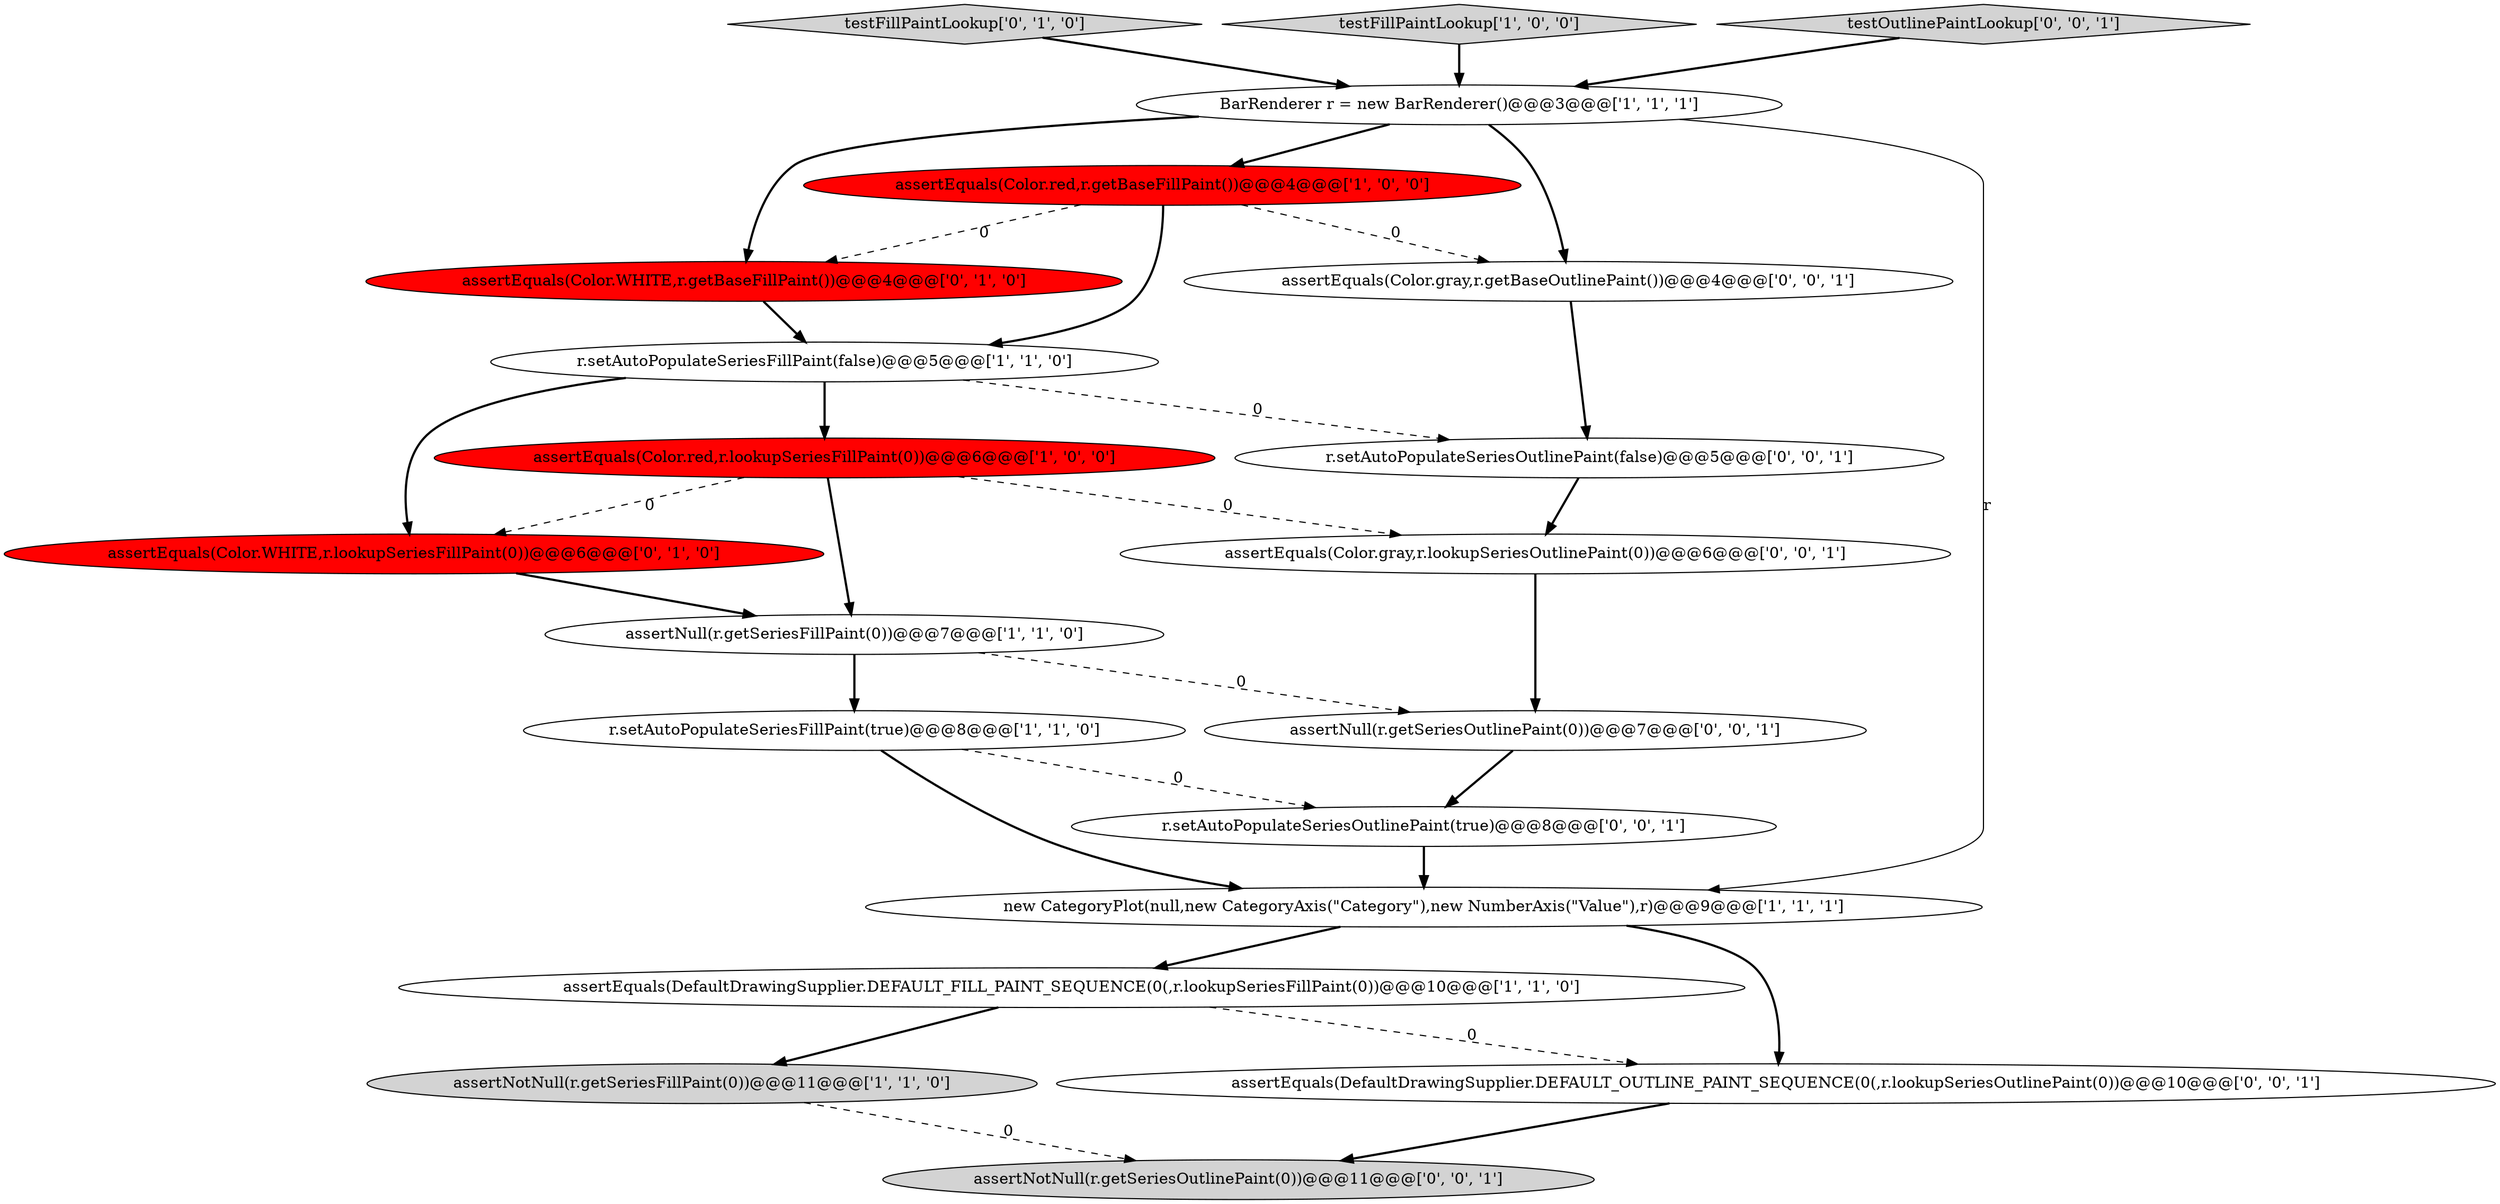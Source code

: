 digraph {
1 [style = filled, label = "r.setAutoPopulateSeriesFillPaint(true)@@@8@@@['1', '1', '0']", fillcolor = white, shape = ellipse image = "AAA0AAABBB1BBB"];
11 [style = filled, label = "testFillPaintLookup['0', '1', '0']", fillcolor = lightgray, shape = diamond image = "AAA0AAABBB2BBB"];
4 [style = filled, label = "BarRenderer r = new BarRenderer()@@@3@@@['1', '1', '1']", fillcolor = white, shape = ellipse image = "AAA0AAABBB1BBB"];
3 [style = filled, label = "assertNull(r.getSeriesFillPaint(0))@@@7@@@['1', '1', '0']", fillcolor = white, shape = ellipse image = "AAA0AAABBB1BBB"];
7 [style = filled, label = "assertEquals(Color.red,r.getBaseFillPaint())@@@4@@@['1', '0', '0']", fillcolor = red, shape = ellipse image = "AAA1AAABBB1BBB"];
15 [style = filled, label = "assertEquals(Color.gray,r.getBaseOutlinePaint())@@@4@@@['0', '0', '1']", fillcolor = white, shape = ellipse image = "AAA0AAABBB3BBB"];
18 [style = filled, label = "assertNotNull(r.getSeriesOutlinePaint(0))@@@11@@@['0', '0', '1']", fillcolor = lightgray, shape = ellipse image = "AAA0AAABBB3BBB"];
2 [style = filled, label = "assertEquals(DefaultDrawingSupplier.DEFAULT_FILL_PAINT_SEQUENCE(0(,r.lookupSeriesFillPaint(0))@@@10@@@['1', '1', '0']", fillcolor = white, shape = ellipse image = "AAA0AAABBB1BBB"];
14 [style = filled, label = "assertEquals(DefaultDrawingSupplier.DEFAULT_OUTLINE_PAINT_SEQUENCE(0(,r.lookupSeriesOutlinePaint(0))@@@10@@@['0', '0', '1']", fillcolor = white, shape = ellipse image = "AAA0AAABBB3BBB"];
20 [style = filled, label = "r.setAutoPopulateSeriesOutlinePaint(true)@@@8@@@['0', '0', '1']", fillcolor = white, shape = ellipse image = "AAA0AAABBB3BBB"];
5 [style = filled, label = "assertEquals(Color.red,r.lookupSeriesFillPaint(0))@@@6@@@['1', '0', '0']", fillcolor = red, shape = ellipse image = "AAA1AAABBB1BBB"];
19 [style = filled, label = "r.setAutoPopulateSeriesOutlinePaint(false)@@@5@@@['0', '0', '1']", fillcolor = white, shape = ellipse image = "AAA0AAABBB3BBB"];
0 [style = filled, label = "assertNotNull(r.getSeriesFillPaint(0))@@@11@@@['1', '1', '0']", fillcolor = lightgray, shape = ellipse image = "AAA0AAABBB1BBB"];
13 [style = filled, label = "assertNull(r.getSeriesOutlinePaint(0))@@@7@@@['0', '0', '1']", fillcolor = white, shape = ellipse image = "AAA0AAABBB3BBB"];
8 [style = filled, label = "new CategoryPlot(null,new CategoryAxis(\"Category\"),new NumberAxis(\"Value\"),r)@@@9@@@['1', '1', '1']", fillcolor = white, shape = ellipse image = "AAA0AAABBB1BBB"];
6 [style = filled, label = "testFillPaintLookup['1', '0', '0']", fillcolor = lightgray, shape = diamond image = "AAA0AAABBB1BBB"];
10 [style = filled, label = "assertEquals(Color.WHITE,r.lookupSeriesFillPaint(0))@@@6@@@['0', '1', '0']", fillcolor = red, shape = ellipse image = "AAA1AAABBB2BBB"];
9 [style = filled, label = "r.setAutoPopulateSeriesFillPaint(false)@@@5@@@['1', '1', '0']", fillcolor = white, shape = ellipse image = "AAA0AAABBB1BBB"];
17 [style = filled, label = "assertEquals(Color.gray,r.lookupSeriesOutlinePaint(0))@@@6@@@['0', '0', '1']", fillcolor = white, shape = ellipse image = "AAA0AAABBB3BBB"];
12 [style = filled, label = "assertEquals(Color.WHITE,r.getBaseFillPaint())@@@4@@@['0', '1', '0']", fillcolor = red, shape = ellipse image = "AAA1AAABBB2BBB"];
16 [style = filled, label = "testOutlinePaintLookup['0', '0', '1']", fillcolor = lightgray, shape = diamond image = "AAA0AAABBB3BBB"];
5->3 [style = bold, label=""];
1->8 [style = bold, label=""];
3->1 [style = bold, label=""];
11->4 [style = bold, label=""];
4->15 [style = bold, label=""];
8->14 [style = bold, label=""];
10->3 [style = bold, label=""];
4->8 [style = solid, label="r"];
19->17 [style = bold, label=""];
9->10 [style = bold, label=""];
15->19 [style = bold, label=""];
12->9 [style = bold, label=""];
3->13 [style = dashed, label="0"];
4->7 [style = bold, label=""];
1->20 [style = dashed, label="0"];
9->19 [style = dashed, label="0"];
7->9 [style = bold, label=""];
6->4 [style = bold, label=""];
20->8 [style = bold, label=""];
2->0 [style = bold, label=""];
5->17 [style = dashed, label="0"];
2->14 [style = dashed, label="0"];
8->2 [style = bold, label=""];
5->10 [style = dashed, label="0"];
7->15 [style = dashed, label="0"];
9->5 [style = bold, label=""];
4->12 [style = bold, label=""];
7->12 [style = dashed, label="0"];
0->18 [style = dashed, label="0"];
14->18 [style = bold, label=""];
17->13 [style = bold, label=""];
16->4 [style = bold, label=""];
13->20 [style = bold, label=""];
}
